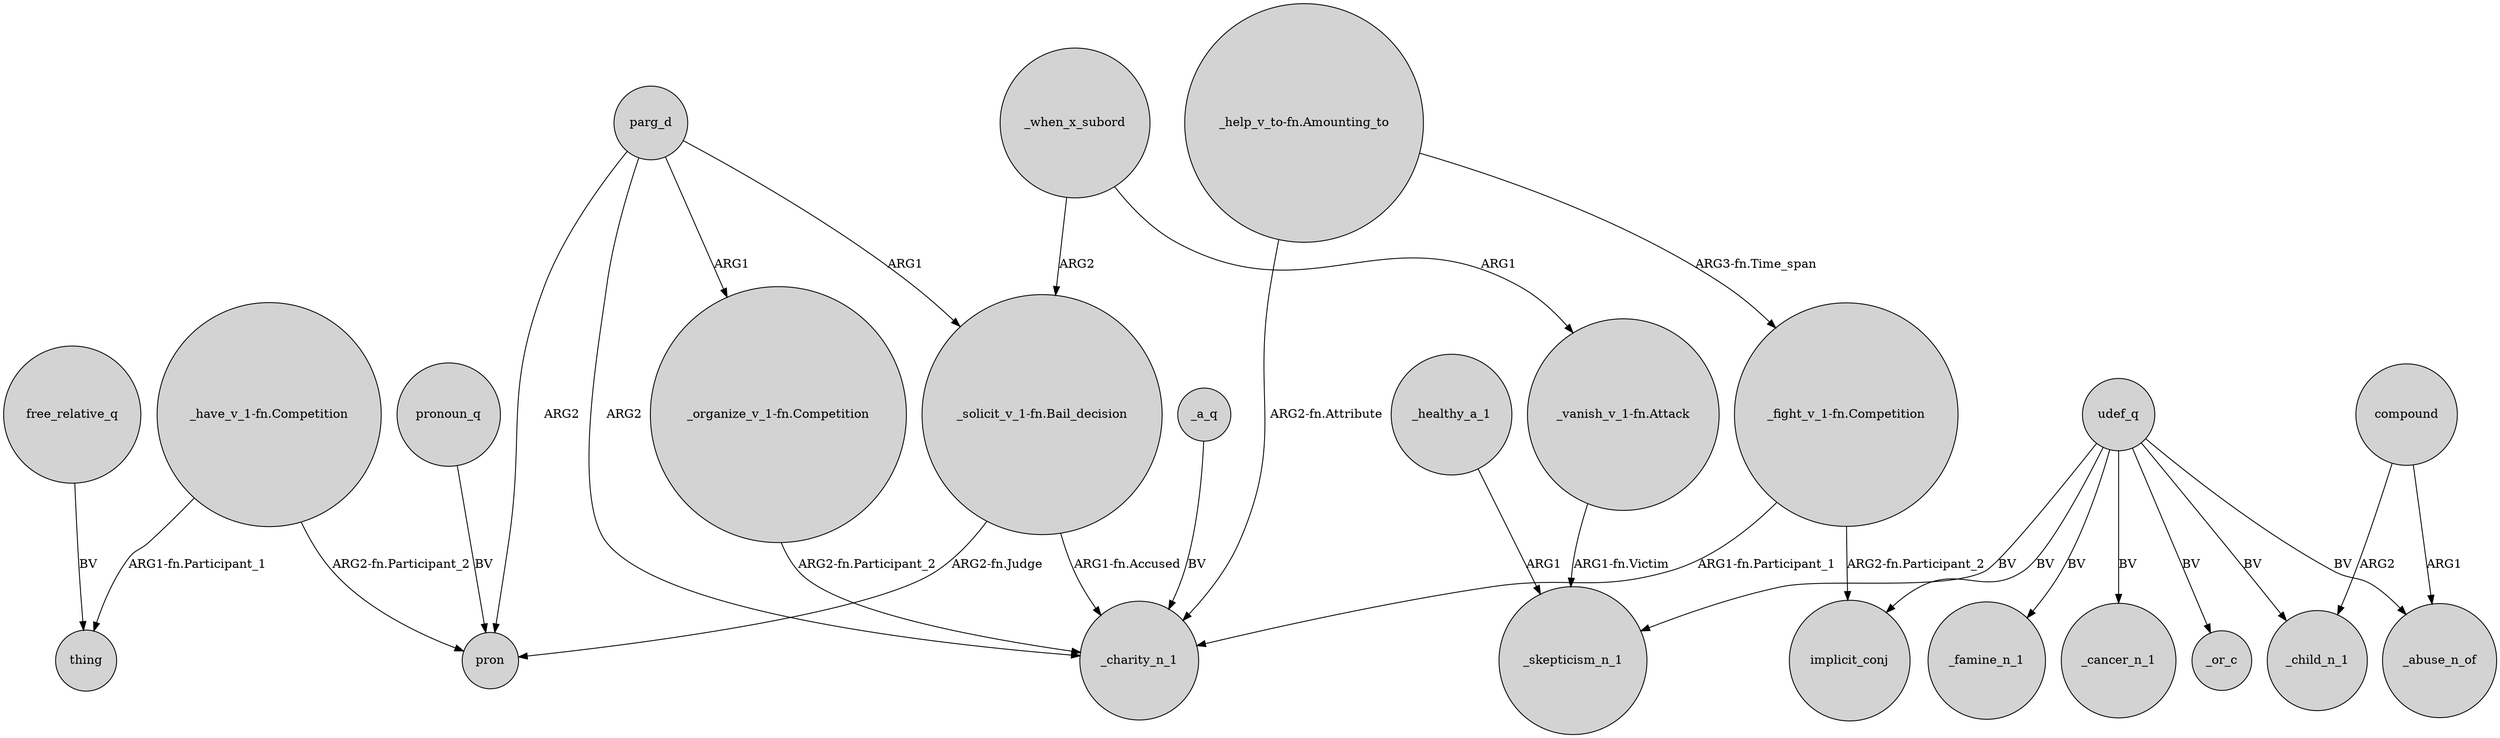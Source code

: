 digraph {
	node [shape=circle style=filled]
	"_fight_v_1-fn.Competition" -> _charity_n_1 [label="ARG1-fn.Participant_1"]
	parg_d -> "_solicit_v_1-fn.Bail_decision" [label=ARG1]
	compound -> _abuse_n_of [label=ARG1]
	_when_x_subord -> "_solicit_v_1-fn.Bail_decision" [label=ARG2]
	_healthy_a_1 -> _skepticism_n_1 [label=ARG1]
	"_have_v_1-fn.Competition" -> pron [label="ARG2-fn.Participant_2"]
	parg_d -> pron [label=ARG2]
	"_have_v_1-fn.Competition" -> thing [label="ARG1-fn.Participant_1"]
	parg_d -> _charity_n_1 [label=ARG2]
	"_solicit_v_1-fn.Bail_decision" -> pron [label="ARG2-fn.Judge"]
	udef_q -> _skepticism_n_1 [label=BV]
	free_relative_q -> thing [label=BV]
	udef_q -> _or_c [label=BV]
	pronoun_q -> pron [label=BV]
	"_help_v_to-fn.Amounting_to" -> "_fight_v_1-fn.Competition" [label="ARG3-fn.Time_span"]
	udef_q -> _famine_n_1 [label=BV]
	_a_q -> _charity_n_1 [label=BV]
	_when_x_subord -> "_vanish_v_1-fn.Attack" [label=ARG1]
	parg_d -> "_organize_v_1-fn.Competition" [label=ARG1]
	"_solicit_v_1-fn.Bail_decision" -> _charity_n_1 [label="ARG1-fn.Accused"]
	"_vanish_v_1-fn.Attack" -> _skepticism_n_1 [label="ARG1-fn.Victim"]
	"_fight_v_1-fn.Competition" -> implicit_conj [label="ARG2-fn.Participant_2"]
	"_organize_v_1-fn.Competition" -> _charity_n_1 [label="ARG2-fn.Participant_2"]
	"_help_v_to-fn.Amounting_to" -> _charity_n_1 [label="ARG2-fn.Attribute"]
	udef_q -> _abuse_n_of [label=BV]
	compound -> _child_n_1 [label=ARG2]
	udef_q -> implicit_conj [label=BV]
	udef_q -> _cancer_n_1 [label=BV]
	udef_q -> _child_n_1 [label=BV]
}

